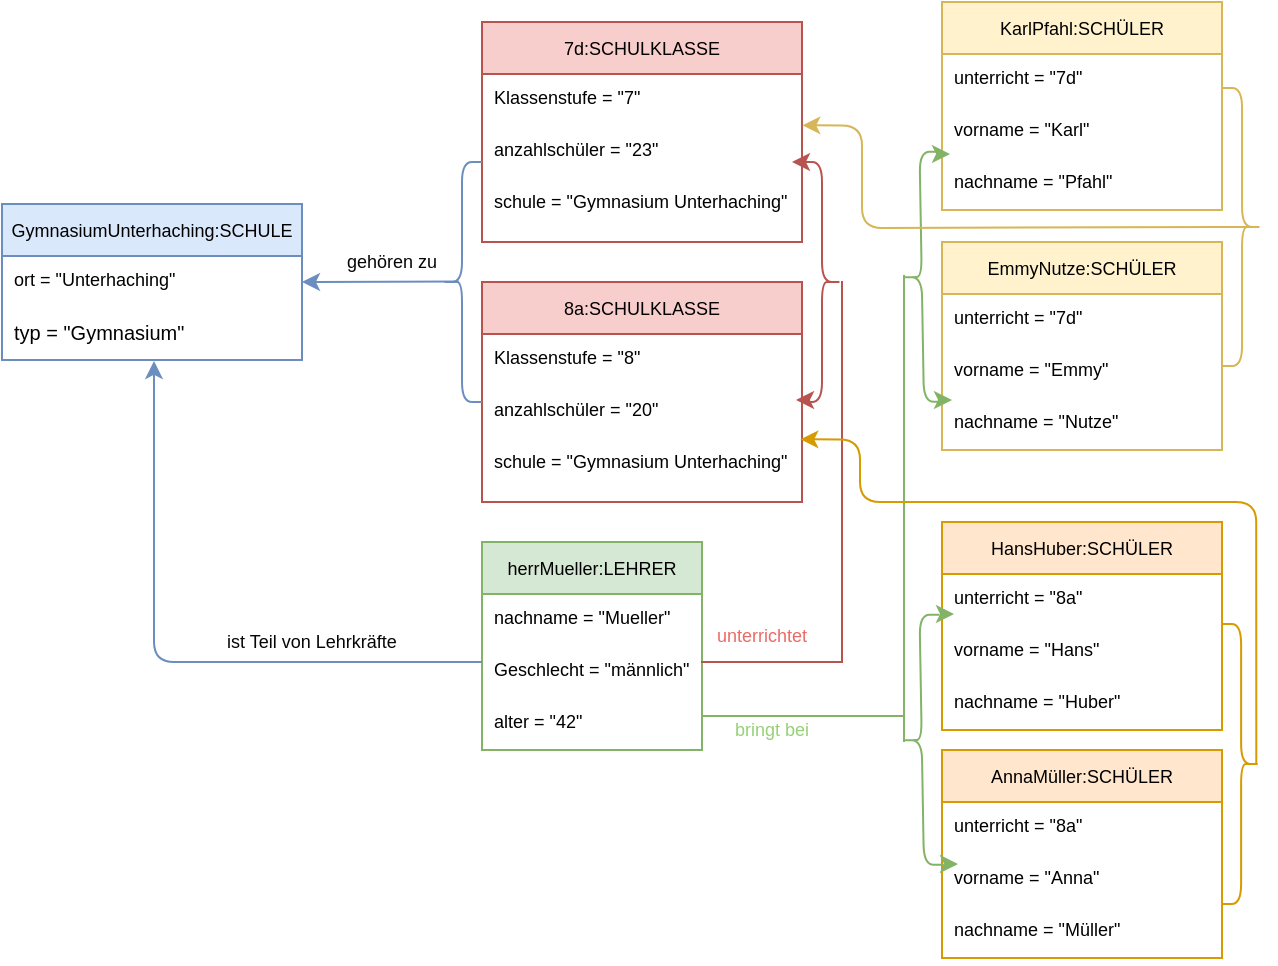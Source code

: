 <mxfile version="15.1.4" type="github">
  <diagram id="5-7OsCfyEfq5pxv2a63h" name="Page-1">
    <mxGraphModel dx="191" dy="261" grid="1" gridSize="10" guides="1" tooltips="1" connect="1" arrows="1" fold="1" page="1" pageScale="1" pageWidth="827" pageHeight="1169" math="0" shadow="0">
      <root>
        <mxCell id="0" />
        <mxCell id="1" parent="0" />
        <mxCell id="CivLYzerPq2hXrAwx3ez-29" value="herrMueller:LEHRER" style="swimlane;fontStyle=0;childLayout=stackLayout;horizontal=1;startSize=26;horizontalStack=0;resizeParent=1;resizeParentMax=0;resizeLast=0;collapsible=1;marginBottom=0;fontSize=9;fillColor=#d5e8d4;strokeColor=#82b366;" parent="1" vertex="1">
          <mxGeometry x="280" y="290" width="110" height="104" as="geometry" />
        </mxCell>
        <mxCell id="CivLYzerPq2hXrAwx3ez-30" value="nachname = &quot;Mueller&quot;" style="text;strokeColor=none;fillColor=none;align=left;verticalAlign=top;spacingLeft=4;spacingRight=4;overflow=hidden;rotatable=0;points=[[0,0.5],[1,0.5]];portConstraint=eastwest;fontSize=9;" parent="CivLYzerPq2hXrAwx3ez-29" vertex="1">
          <mxGeometry y="26" width="110" height="26" as="geometry" />
        </mxCell>
        <mxCell id="CivLYzerPq2hXrAwx3ez-31" value="Geschlecht = &quot;männlich&quot;&#xa;" style="text;strokeColor=none;fillColor=none;align=left;verticalAlign=top;spacingLeft=4;spacingRight=4;overflow=hidden;rotatable=0;points=[[0,0.5],[1,0.5]];portConstraint=eastwest;fontSize=9;" parent="CivLYzerPq2hXrAwx3ez-29" vertex="1">
          <mxGeometry y="52" width="110" height="26" as="geometry" />
        </mxCell>
        <mxCell id="CivLYzerPq2hXrAwx3ez-32" value="alter = &quot;42&quot;" style="text;strokeColor=none;fillColor=none;align=left;verticalAlign=top;spacingLeft=4;spacingRight=4;overflow=hidden;rotatable=0;points=[[0,0.5],[1,0.5]];portConstraint=eastwest;fontSize=9;" parent="CivLYzerPq2hXrAwx3ez-29" vertex="1">
          <mxGeometry y="78" width="110" height="26" as="geometry" />
        </mxCell>
        <mxCell id="Jor7bmQpNgT4sNviZq2k-1" value="7d:SCHULKLASSE" style="swimlane;fontStyle=0;childLayout=stackLayout;horizontal=1;startSize=26;horizontalStack=0;resizeParent=1;resizeParentMax=0;resizeLast=0;collapsible=1;marginBottom=0;fontSize=9;fillColor=#f8cecc;strokeColor=#b85450;" vertex="1" parent="1">
          <mxGeometry x="280" y="30" width="160" height="110" as="geometry" />
        </mxCell>
        <mxCell id="Jor7bmQpNgT4sNviZq2k-2" value="Klassenstufe = &quot;7&quot;" style="text;strokeColor=none;fillColor=none;align=left;verticalAlign=top;spacingLeft=4;spacingRight=4;overflow=hidden;rotatable=0;points=[[0,0.5],[1,0.5]];portConstraint=eastwest;fontSize=9;" vertex="1" parent="Jor7bmQpNgT4sNviZq2k-1">
          <mxGeometry y="26" width="160" height="26" as="geometry" />
        </mxCell>
        <mxCell id="Jor7bmQpNgT4sNviZq2k-3" value="anzahlschüler = &quot;23&quot;" style="text;strokeColor=none;fillColor=none;align=left;verticalAlign=top;spacingLeft=4;spacingRight=4;overflow=hidden;rotatable=0;points=[[0,0.5],[1,0.5]];portConstraint=eastwest;fontSize=9;" vertex="1" parent="Jor7bmQpNgT4sNviZq2k-1">
          <mxGeometry y="52" width="160" height="26" as="geometry" />
        </mxCell>
        <mxCell id="Jor7bmQpNgT4sNviZq2k-4" value="schule = &quot;Gymnasium Unterhaching&quot;" style="text;strokeColor=none;fillColor=none;align=left;verticalAlign=top;spacingLeft=4;spacingRight=4;overflow=hidden;rotatable=0;points=[[0,0.5],[1,0.5]];portConstraint=eastwest;fontSize=9;" vertex="1" parent="Jor7bmQpNgT4sNviZq2k-1">
          <mxGeometry y="78" width="160" height="32" as="geometry" />
        </mxCell>
        <mxCell id="Jor7bmQpNgT4sNviZq2k-6" value="8a:SCHULKLASSE" style="swimlane;fontStyle=0;childLayout=stackLayout;horizontal=1;startSize=26;horizontalStack=0;resizeParent=1;resizeParentMax=0;resizeLast=0;collapsible=1;marginBottom=0;fontSize=9;fillColor=#f8cecc;strokeColor=#b85450;" vertex="1" parent="1">
          <mxGeometry x="280" y="160" width="160" height="110" as="geometry" />
        </mxCell>
        <mxCell id="Jor7bmQpNgT4sNviZq2k-7" value="Klassenstufe = &quot;8&quot;" style="text;strokeColor=none;fillColor=none;align=left;verticalAlign=top;spacingLeft=4;spacingRight=4;overflow=hidden;rotatable=0;points=[[0,0.5],[1,0.5]];portConstraint=eastwest;fontSize=9;" vertex="1" parent="Jor7bmQpNgT4sNviZq2k-6">
          <mxGeometry y="26" width="160" height="26" as="geometry" />
        </mxCell>
        <mxCell id="Jor7bmQpNgT4sNviZq2k-8" value="anzahlschüler = &quot;20&quot;" style="text;strokeColor=none;fillColor=none;align=left;verticalAlign=top;spacingLeft=4;spacingRight=4;overflow=hidden;rotatable=0;points=[[0,0.5],[1,0.5]];portConstraint=eastwest;fontSize=9;" vertex="1" parent="Jor7bmQpNgT4sNviZq2k-6">
          <mxGeometry y="52" width="160" height="26" as="geometry" />
        </mxCell>
        <mxCell id="Jor7bmQpNgT4sNviZq2k-9" value="schule = &quot;Gymnasium Unterhaching&quot;" style="text;strokeColor=none;fillColor=none;align=left;verticalAlign=top;spacingLeft=4;spacingRight=4;overflow=hidden;rotatable=0;points=[[0,0.5],[1,0.5]];portConstraint=eastwest;fontSize=9;" vertex="1" parent="Jor7bmQpNgT4sNviZq2k-6">
          <mxGeometry y="78" width="160" height="32" as="geometry" />
        </mxCell>
        <mxCell id="Jor7bmQpNgT4sNviZq2k-14" value="HansHuber:SCHÜLER" style="swimlane;fontStyle=0;childLayout=stackLayout;horizontal=1;startSize=26;horizontalStack=0;resizeParent=1;resizeParentMax=0;resizeLast=0;collapsible=1;marginBottom=0;fontSize=9;fillColor=#ffe6cc;strokeColor=#d79b00;" vertex="1" parent="1">
          <mxGeometry x="510" y="280" width="140" height="104" as="geometry" />
        </mxCell>
        <mxCell id="Jor7bmQpNgT4sNviZq2k-15" value="unterricht = &quot;8a&quot;" style="text;strokeColor=none;fillColor=none;align=left;verticalAlign=top;spacingLeft=4;spacingRight=4;overflow=hidden;rotatable=0;points=[[0,0.5],[1,0.5]];portConstraint=eastwest;fontSize=9;" vertex="1" parent="Jor7bmQpNgT4sNviZq2k-14">
          <mxGeometry y="26" width="140" height="26" as="geometry" />
        </mxCell>
        <mxCell id="Jor7bmQpNgT4sNviZq2k-16" value="vorname = &quot;Hans&quot;" style="text;strokeColor=none;fillColor=none;align=left;verticalAlign=top;spacingLeft=4;spacingRight=4;overflow=hidden;rotatable=0;points=[[0,0.5],[1,0.5]];portConstraint=eastwest;fontSize=9;" vertex="1" parent="Jor7bmQpNgT4sNviZq2k-14">
          <mxGeometry y="52" width="140" height="26" as="geometry" />
        </mxCell>
        <mxCell id="Jor7bmQpNgT4sNviZq2k-17" value="nachname = &quot;Huber&quot;" style="text;strokeColor=none;fillColor=none;align=left;verticalAlign=top;spacingLeft=4;spacingRight=4;overflow=hidden;rotatable=0;points=[[0,0.5],[1,0.5]];portConstraint=eastwest;fontSize=9;" vertex="1" parent="Jor7bmQpNgT4sNviZq2k-14">
          <mxGeometry y="78" width="140" height="26" as="geometry" />
        </mxCell>
        <mxCell id="Jor7bmQpNgT4sNviZq2k-37" value="GymnasiumUnterhaching:SCHULE" style="swimlane;fontStyle=0;childLayout=stackLayout;horizontal=1;startSize=26;horizontalStack=0;resizeParent=1;resizeParentMax=0;resizeLast=0;collapsible=1;marginBottom=0;fontSize=9;fillColor=#dae8fc;strokeColor=#6c8ebf;" vertex="1" parent="1">
          <mxGeometry x="40" y="121" width="150" height="78" as="geometry" />
        </mxCell>
        <mxCell id="Jor7bmQpNgT4sNviZq2k-38" value="ort = &quot;Unterhaching&quot;" style="text;strokeColor=none;fillColor=none;align=left;verticalAlign=top;spacingLeft=4;spacingRight=4;overflow=hidden;rotatable=0;points=[[0,0.5],[1,0.5]];portConstraint=eastwest;fontSize=9;" vertex="1" parent="Jor7bmQpNgT4sNviZq2k-37">
          <mxGeometry y="26" width="150" height="26" as="geometry" />
        </mxCell>
        <mxCell id="Jor7bmQpNgT4sNviZq2k-39" value="typ = &quot;Gymnasium&quot;" style="text;strokeColor=none;fillColor=none;align=left;verticalAlign=top;spacingLeft=4;spacingRight=4;overflow=hidden;rotatable=0;points=[[0,0.5],[1,0.5]];portConstraint=eastwest;fontSize=10;" vertex="1" parent="Jor7bmQpNgT4sNviZq2k-37">
          <mxGeometry y="52" width="150" height="26" as="geometry" />
        </mxCell>
        <mxCell id="Jor7bmQpNgT4sNviZq2k-55" value="" style="shape=curlyBracket;whiteSpace=wrap;html=1;rounded=1;fontSize=10;fillColor=#dae8fc;strokeColor=#6c8ebf;" vertex="1" parent="1">
          <mxGeometry x="260" y="100" width="20" height="120" as="geometry" />
        </mxCell>
        <mxCell id="Jor7bmQpNgT4sNviZq2k-56" value="" style="endArrow=classic;html=1;fontSize=10;fontColor=#080506;entryX=1;entryY=0.5;entryDx=0;entryDy=0;exitX=0.42;exitY=0.498;exitDx=0;exitDy=0;exitPerimeter=0;fillColor=#dae8fc;strokeColor=#6c8ebf;" edge="1" parent="1" source="Jor7bmQpNgT4sNviZq2k-55" target="Jor7bmQpNgT4sNviZq2k-38">
          <mxGeometry width="50" height="50" relative="1" as="geometry">
            <mxPoint x="260" y="230" as="sourcePoint" />
            <mxPoint x="300" y="180" as="targetPoint" />
          </mxGeometry>
        </mxCell>
        <mxCell id="Jor7bmQpNgT4sNviZq2k-57" value="gehören zu" style="text;html=1;strokeColor=none;fillColor=none;align=center;verticalAlign=middle;whiteSpace=wrap;rounded=0;fontSize=9;fontColor=#080506;" vertex="1" parent="1">
          <mxGeometry x="210" y="140" width="50" height="20" as="geometry" />
        </mxCell>
        <mxCell id="Jor7bmQpNgT4sNviZq2k-64" value="" style="edgeStyle=elbowEdgeStyle;elbow=horizontal;endArrow=classic;html=1;fontSize=9;fontColor=#080506;entryX=0.507;entryY=1.019;entryDx=0;entryDy=0;entryPerimeter=0;fillColor=#dae8fc;strokeColor=#6c8ebf;" edge="1" parent="1" source="CivLYzerPq2hXrAwx3ez-31" target="Jor7bmQpNgT4sNviZq2k-39">
          <mxGeometry width="50" height="50" relative="1" as="geometry">
            <mxPoint x="190" y="350" as="sourcePoint" />
            <mxPoint x="140" y="350" as="targetPoint" />
            <Array as="points">
              <mxPoint x="116" y="350" />
              <mxPoint x="113" y="260" />
            </Array>
          </mxGeometry>
        </mxCell>
        <mxCell id="Jor7bmQpNgT4sNviZq2k-66" value="ist Teil von Lehrkräfte" style="text;html=1;strokeColor=none;fillColor=none;align=center;verticalAlign=middle;whiteSpace=wrap;rounded=0;fontSize=9;fontColor=#080506;" vertex="1" parent="1">
          <mxGeometry x="150" y="330" width="90" height="20" as="geometry" />
        </mxCell>
        <mxCell id="Jor7bmQpNgT4sNviZq2k-67" value="" style="shape=curlyBracket;whiteSpace=wrap;html=1;rounded=1;flipH=1;fontSize=9;fillColor=#f8cecc;strokeColor=#b85450;" vertex="1" parent="1">
          <mxGeometry x="440" y="100" width="20" height="120" as="geometry" />
        </mxCell>
        <mxCell id="Jor7bmQpNgT4sNviZq2k-73" value="" style="shape=partialRectangle;whiteSpace=wrap;html=1;top=0;left=0;fontSize=9;strokeColor=#b85450;fillColor=none;" vertex="1" parent="1">
          <mxGeometry x="390" y="160" width="70" height="190" as="geometry" />
        </mxCell>
        <mxCell id="Jor7bmQpNgT4sNviZq2k-75" value="" style="endArrow=classic;html=1;fontSize=9;fontColor=#080506;exitX=0.5;exitY=0;exitDx=0;exitDy=0;fillColor=#f8cecc;strokeColor=#b85450;" edge="1" parent="1">
          <mxGeometry width="50" height="50" relative="1" as="geometry">
            <mxPoint x="440" y="100" as="sourcePoint" />
            <mxPoint x="435" y="100" as="targetPoint" />
            <Array as="points" />
          </mxGeometry>
        </mxCell>
        <mxCell id="Jor7bmQpNgT4sNviZq2k-76" value="" style="endArrow=classic;html=1;fontSize=9;fontColor=#080506;exitX=0.5;exitY=0;exitDx=0;exitDy=0;fillColor=#f8cecc;strokeColor=#b85450;" edge="1" parent="1">
          <mxGeometry width="50" height="50" relative="1" as="geometry">
            <mxPoint x="442" y="219" as="sourcePoint" />
            <mxPoint x="437" y="219" as="targetPoint" />
            <Array as="points" />
          </mxGeometry>
        </mxCell>
        <mxCell id="Jor7bmQpNgT4sNviZq2k-77" value="unterrichtet" style="text;html=1;strokeColor=none;fillColor=none;align=center;verticalAlign=middle;whiteSpace=wrap;rounded=0;fontSize=9;fontColor=#EA6B66;" vertex="1" parent="1">
          <mxGeometry x="400" y="326.5" width="40" height="20" as="geometry" />
        </mxCell>
        <mxCell id="Jor7bmQpNgT4sNviZq2k-18" value="KarlPfahl:SCHÜLER" style="swimlane;fontStyle=0;childLayout=stackLayout;horizontal=1;startSize=26;horizontalStack=0;resizeParent=1;resizeParentMax=0;resizeLast=0;collapsible=1;marginBottom=0;fontSize=9;fillColor=#fff2cc;strokeColor=#d6b656;" vertex="1" parent="1">
          <mxGeometry x="510" y="20" width="140" height="104" as="geometry" />
        </mxCell>
        <mxCell id="Jor7bmQpNgT4sNviZq2k-19" value="unterricht = &quot;7d&quot;" style="text;strokeColor=none;fillColor=none;align=left;verticalAlign=top;spacingLeft=4;spacingRight=4;overflow=hidden;rotatable=0;points=[[0,0.5],[1,0.5]];portConstraint=eastwest;fontSize=9;" vertex="1" parent="Jor7bmQpNgT4sNviZq2k-18">
          <mxGeometry y="26" width="140" height="26" as="geometry" />
        </mxCell>
        <mxCell id="Jor7bmQpNgT4sNviZq2k-20" value="vorname = &quot;Karl&quot;" style="text;strokeColor=none;fillColor=none;align=left;verticalAlign=top;spacingLeft=4;spacingRight=4;overflow=hidden;rotatable=0;points=[[0,0.5],[1,0.5]];portConstraint=eastwest;fontSize=9;" vertex="1" parent="Jor7bmQpNgT4sNviZq2k-18">
          <mxGeometry y="52" width="140" height="26" as="geometry" />
        </mxCell>
        <mxCell id="Jor7bmQpNgT4sNviZq2k-21" value="nachname = &quot;Pfahl&quot;" style="text;strokeColor=none;fillColor=none;align=left;verticalAlign=top;spacingLeft=4;spacingRight=4;overflow=hidden;rotatable=0;points=[[0,0.5],[1,0.5]];portConstraint=eastwest;fontSize=9;" vertex="1" parent="Jor7bmQpNgT4sNviZq2k-18">
          <mxGeometry y="78" width="140" height="26" as="geometry" />
        </mxCell>
        <mxCell id="Jor7bmQpNgT4sNviZq2k-10" value="AnnaMüller:SCHÜLER" style="swimlane;fontStyle=0;childLayout=stackLayout;horizontal=1;startSize=26;horizontalStack=0;resizeParent=1;resizeParentMax=0;resizeLast=0;collapsible=1;marginBottom=0;fontSize=9;fillColor=#ffe6cc;strokeColor=#d79b00;" vertex="1" parent="1">
          <mxGeometry x="510" y="394" width="140" height="104" as="geometry" />
        </mxCell>
        <mxCell id="Jor7bmQpNgT4sNviZq2k-11" value="unterricht = &quot;8a&quot;" style="text;strokeColor=none;fillColor=none;align=left;verticalAlign=top;spacingLeft=4;spacingRight=4;overflow=hidden;rotatable=0;points=[[0,0.5],[1,0.5]];portConstraint=eastwest;fontSize=9;" vertex="1" parent="Jor7bmQpNgT4sNviZq2k-10">
          <mxGeometry y="26" width="140" height="26" as="geometry" />
        </mxCell>
        <mxCell id="Jor7bmQpNgT4sNviZq2k-12" value="vorname = &quot;Anna&quot;" style="text;strokeColor=none;fillColor=none;align=left;verticalAlign=top;spacingLeft=4;spacingRight=4;overflow=hidden;rotatable=0;points=[[0,0.5],[1,0.5]];portConstraint=eastwest;fontSize=9;" vertex="1" parent="Jor7bmQpNgT4sNviZq2k-10">
          <mxGeometry y="52" width="140" height="26" as="geometry" />
        </mxCell>
        <mxCell id="Jor7bmQpNgT4sNviZq2k-13" value="nachname = &quot;Müller&quot;" style="text;strokeColor=none;fillColor=none;align=left;verticalAlign=top;spacingLeft=4;spacingRight=4;overflow=hidden;rotatable=0;points=[[0,0.5],[1,0.5]];portConstraint=eastwest;fontSize=9;" vertex="1" parent="Jor7bmQpNgT4sNviZq2k-10">
          <mxGeometry y="78" width="140" height="26" as="geometry" />
        </mxCell>
        <mxCell id="Jor7bmQpNgT4sNviZq2k-22" value="EmmyNutze:SCHÜLER" style="swimlane;fontStyle=0;childLayout=stackLayout;horizontal=1;startSize=26;horizontalStack=0;resizeParent=1;resizeParentMax=0;resizeLast=0;collapsible=1;marginBottom=0;fontSize=9;fillColor=#fff2cc;strokeColor=#d6b656;" vertex="1" parent="1">
          <mxGeometry x="510" y="140" width="140" height="104" as="geometry" />
        </mxCell>
        <mxCell id="Jor7bmQpNgT4sNviZq2k-23" value="unterricht = &quot;7d&quot;" style="text;strokeColor=none;fillColor=none;align=left;verticalAlign=top;spacingLeft=4;spacingRight=4;overflow=hidden;rotatable=0;points=[[0,0.5],[1,0.5]];portConstraint=eastwest;fontSize=9;" vertex="1" parent="Jor7bmQpNgT4sNviZq2k-22">
          <mxGeometry y="26" width="140" height="26" as="geometry" />
        </mxCell>
        <mxCell id="Jor7bmQpNgT4sNviZq2k-24" value="vorname = &quot;Emmy&quot;" style="text;strokeColor=none;fillColor=none;align=left;verticalAlign=top;spacingLeft=4;spacingRight=4;overflow=hidden;rotatable=0;points=[[0,0.5],[1,0.5]];portConstraint=eastwest;fontSize=9;" vertex="1" parent="Jor7bmQpNgT4sNviZq2k-22">
          <mxGeometry y="52" width="140" height="26" as="geometry" />
        </mxCell>
        <mxCell id="Jor7bmQpNgT4sNviZq2k-25" value="nachname = &quot;Nutze&quot;" style="text;strokeColor=none;fillColor=none;align=left;verticalAlign=top;spacingLeft=4;spacingRight=4;overflow=hidden;rotatable=0;points=[[0,0.5],[1,0.5]];portConstraint=eastwest;fontSize=9;" vertex="1" parent="Jor7bmQpNgT4sNviZq2k-22">
          <mxGeometry y="78" width="140" height="26" as="geometry" />
        </mxCell>
        <mxCell id="Jor7bmQpNgT4sNviZq2k-78" value="" style="shape=partialRectangle;whiteSpace=wrap;html=1;top=0;left=0;fontSize=9;strokeColor=#82b366;fillColor=none;" vertex="1" parent="1">
          <mxGeometry x="391" y="157" width="100" height="220" as="geometry" />
        </mxCell>
        <mxCell id="Jor7bmQpNgT4sNviZq2k-79" value="" style="shape=curlyBracket;whiteSpace=wrap;html=1;rounded=1;flipH=1;fontSize=9;rotation=-181;fillColor=#d5e8d4;strokeColor=#82b366;" vertex="1" parent="1">
          <mxGeometry x="489.87" y="95" width="20" height="125" as="geometry" />
        </mxCell>
        <mxCell id="Jor7bmQpNgT4sNviZq2k-80" value="" style="endArrow=classic;html=1;fontSize=9;fontColor=#080506;exitX=0.5;exitY=0;exitDx=0;exitDy=0;fillColor=#d5e8d4;strokeColor=#82b366;" edge="1" parent="1">
          <mxGeometry width="50" height="50" relative="1" as="geometry">
            <mxPoint x="509" y="96" as="sourcePoint" />
            <mxPoint x="514" y="96" as="targetPoint" />
            <Array as="points" />
          </mxGeometry>
        </mxCell>
        <mxCell id="Jor7bmQpNgT4sNviZq2k-81" value="" style="endArrow=classic;html=1;fontSize=9;fontColor=#080506;exitX=0.5;exitY=0;exitDx=0;exitDy=0;fillColor=#d5e8d4;strokeColor=#82b366;" edge="1" parent="1">
          <mxGeometry width="50" height="50" relative="1" as="geometry">
            <mxPoint x="510" y="219" as="sourcePoint" />
            <mxPoint x="515" y="219" as="targetPoint" />
            <Array as="points" />
          </mxGeometry>
        </mxCell>
        <mxCell id="Jor7bmQpNgT4sNviZq2k-82" value="" style="shape=curlyBracket;whiteSpace=wrap;html=1;rounded=1;flipH=1;fontSize=9;rotation=-181;fillColor=#d5e8d4;strokeColor=#82b366;" vertex="1" parent="1">
          <mxGeometry x="489.87" y="326.5" width="20" height="125" as="geometry" />
        </mxCell>
        <mxCell id="Jor7bmQpNgT4sNviZq2k-84" value="" style="line;strokeWidth=1;html=1;fontSize=9;fillColor=#d5e8d4;rotation=90;strokeColor=#82b366;" vertex="1" parent="1">
          <mxGeometry x="471" y="360" width="40" height="20" as="geometry" />
        </mxCell>
        <mxCell id="Jor7bmQpNgT4sNviZq2k-85" value="" style="endArrow=classic;html=1;fontSize=9;fontColor=#080506;exitX=0.5;exitY=0;exitDx=0;exitDy=0;fillColor=#d5e8d4;strokeColor=#82b366;" edge="1" parent="1">
          <mxGeometry width="50" height="50" relative="1" as="geometry">
            <mxPoint x="511" y="326" as="sourcePoint" />
            <mxPoint x="516" y="326" as="targetPoint" />
            <Array as="points" />
          </mxGeometry>
        </mxCell>
        <mxCell id="Jor7bmQpNgT4sNviZq2k-86" value="" style="endArrow=classic;html=1;fontSize=9;fontColor=#080506;exitX=0.5;exitY=0;exitDx=0;exitDy=0;fillColor=#d5e8d4;strokeColor=#82b366;" edge="1" parent="1">
          <mxGeometry width="50" height="50" relative="1" as="geometry">
            <mxPoint x="513" y="451" as="sourcePoint" />
            <mxPoint x="518" y="451" as="targetPoint" />
            <Array as="points" />
          </mxGeometry>
        </mxCell>
        <mxCell id="Jor7bmQpNgT4sNviZq2k-87" value="bringt bei" style="text;html=1;strokeColor=none;fillColor=none;align=center;verticalAlign=middle;whiteSpace=wrap;rounded=0;fontSize=9;fontColor=#97D077;" vertex="1" parent="1">
          <mxGeometry x="400" y="374" width="50" height="20" as="geometry" />
        </mxCell>
        <mxCell id="Jor7bmQpNgT4sNviZq2k-88" value="" style="shape=curlyBracket;whiteSpace=wrap;html=1;rounded=1;flipH=1;fontSize=9;rotation=-180;fillColor=#fff2cc;strokeColor=#d6b656;direction=west;" vertex="1" parent="1">
          <mxGeometry x="650.03" y="63" width="20" height="139" as="geometry" />
        </mxCell>
        <mxCell id="Jor7bmQpNgT4sNviZq2k-90" value="" style="edgeStyle=segmentEdgeStyle;endArrow=classic;html=1;fontSize=9;fontColor=#080506;entryX=1.001;entryY=0.872;entryDx=0;entryDy=0;entryPerimeter=0;exitX=0.1;exitY=0.5;exitDx=0;exitDy=0;exitPerimeter=0;fillColor=#fff2cc;strokeColor=#d6b656;" edge="1" parent="1" source="Jor7bmQpNgT4sNviZq2k-88">
          <mxGeometry width="50" height="50" relative="1" as="geometry">
            <mxPoint x="659.324" y="137.459" as="sourcePoint" />
            <mxPoint x="440.16" y="81.672" as="targetPoint" />
            <Array as="points">
              <mxPoint x="659" y="132" />
              <mxPoint x="470" y="133" />
              <mxPoint x="470" y="82" />
            </Array>
          </mxGeometry>
        </mxCell>
        <mxCell id="Jor7bmQpNgT4sNviZq2k-91" value="" style="shape=curlyBracket;whiteSpace=wrap;html=1;rounded=1;flipH=1;fontSize=9;rotation=-180;fillColor=#ffe6cc;strokeColor=#d79b00;direction=west;" vertex="1" parent="1">
          <mxGeometry x="650.07" y="330.99" width="18.97" height="140" as="geometry" />
        </mxCell>
        <mxCell id="Jor7bmQpNgT4sNviZq2k-92" value="" style="edgeStyle=segmentEdgeStyle;endArrow=classic;html=1;fontSize=9;fontColor=#080506;entryX=1.001;entryY=0.872;entryDx=0;entryDy=0;entryPerimeter=0;exitX=0.1;exitY=0.5;exitDx=0;exitDy=0;exitPerimeter=0;fillColor=#ffe6cc;strokeColor=#d79b00;" edge="1" parent="1" source="Jor7bmQpNgT4sNviZq2k-91">
          <mxGeometry width="50" height="50" relative="1" as="geometry">
            <mxPoint x="667.03" y="289.5" as="sourcePoint" />
            <mxPoint x="439.16" y="238.672" as="targetPoint" />
            <Array as="points">
              <mxPoint x="667" y="270" />
              <mxPoint x="469" y="270" />
              <mxPoint x="469" y="239" />
            </Array>
          </mxGeometry>
        </mxCell>
      </root>
    </mxGraphModel>
  </diagram>
</mxfile>
